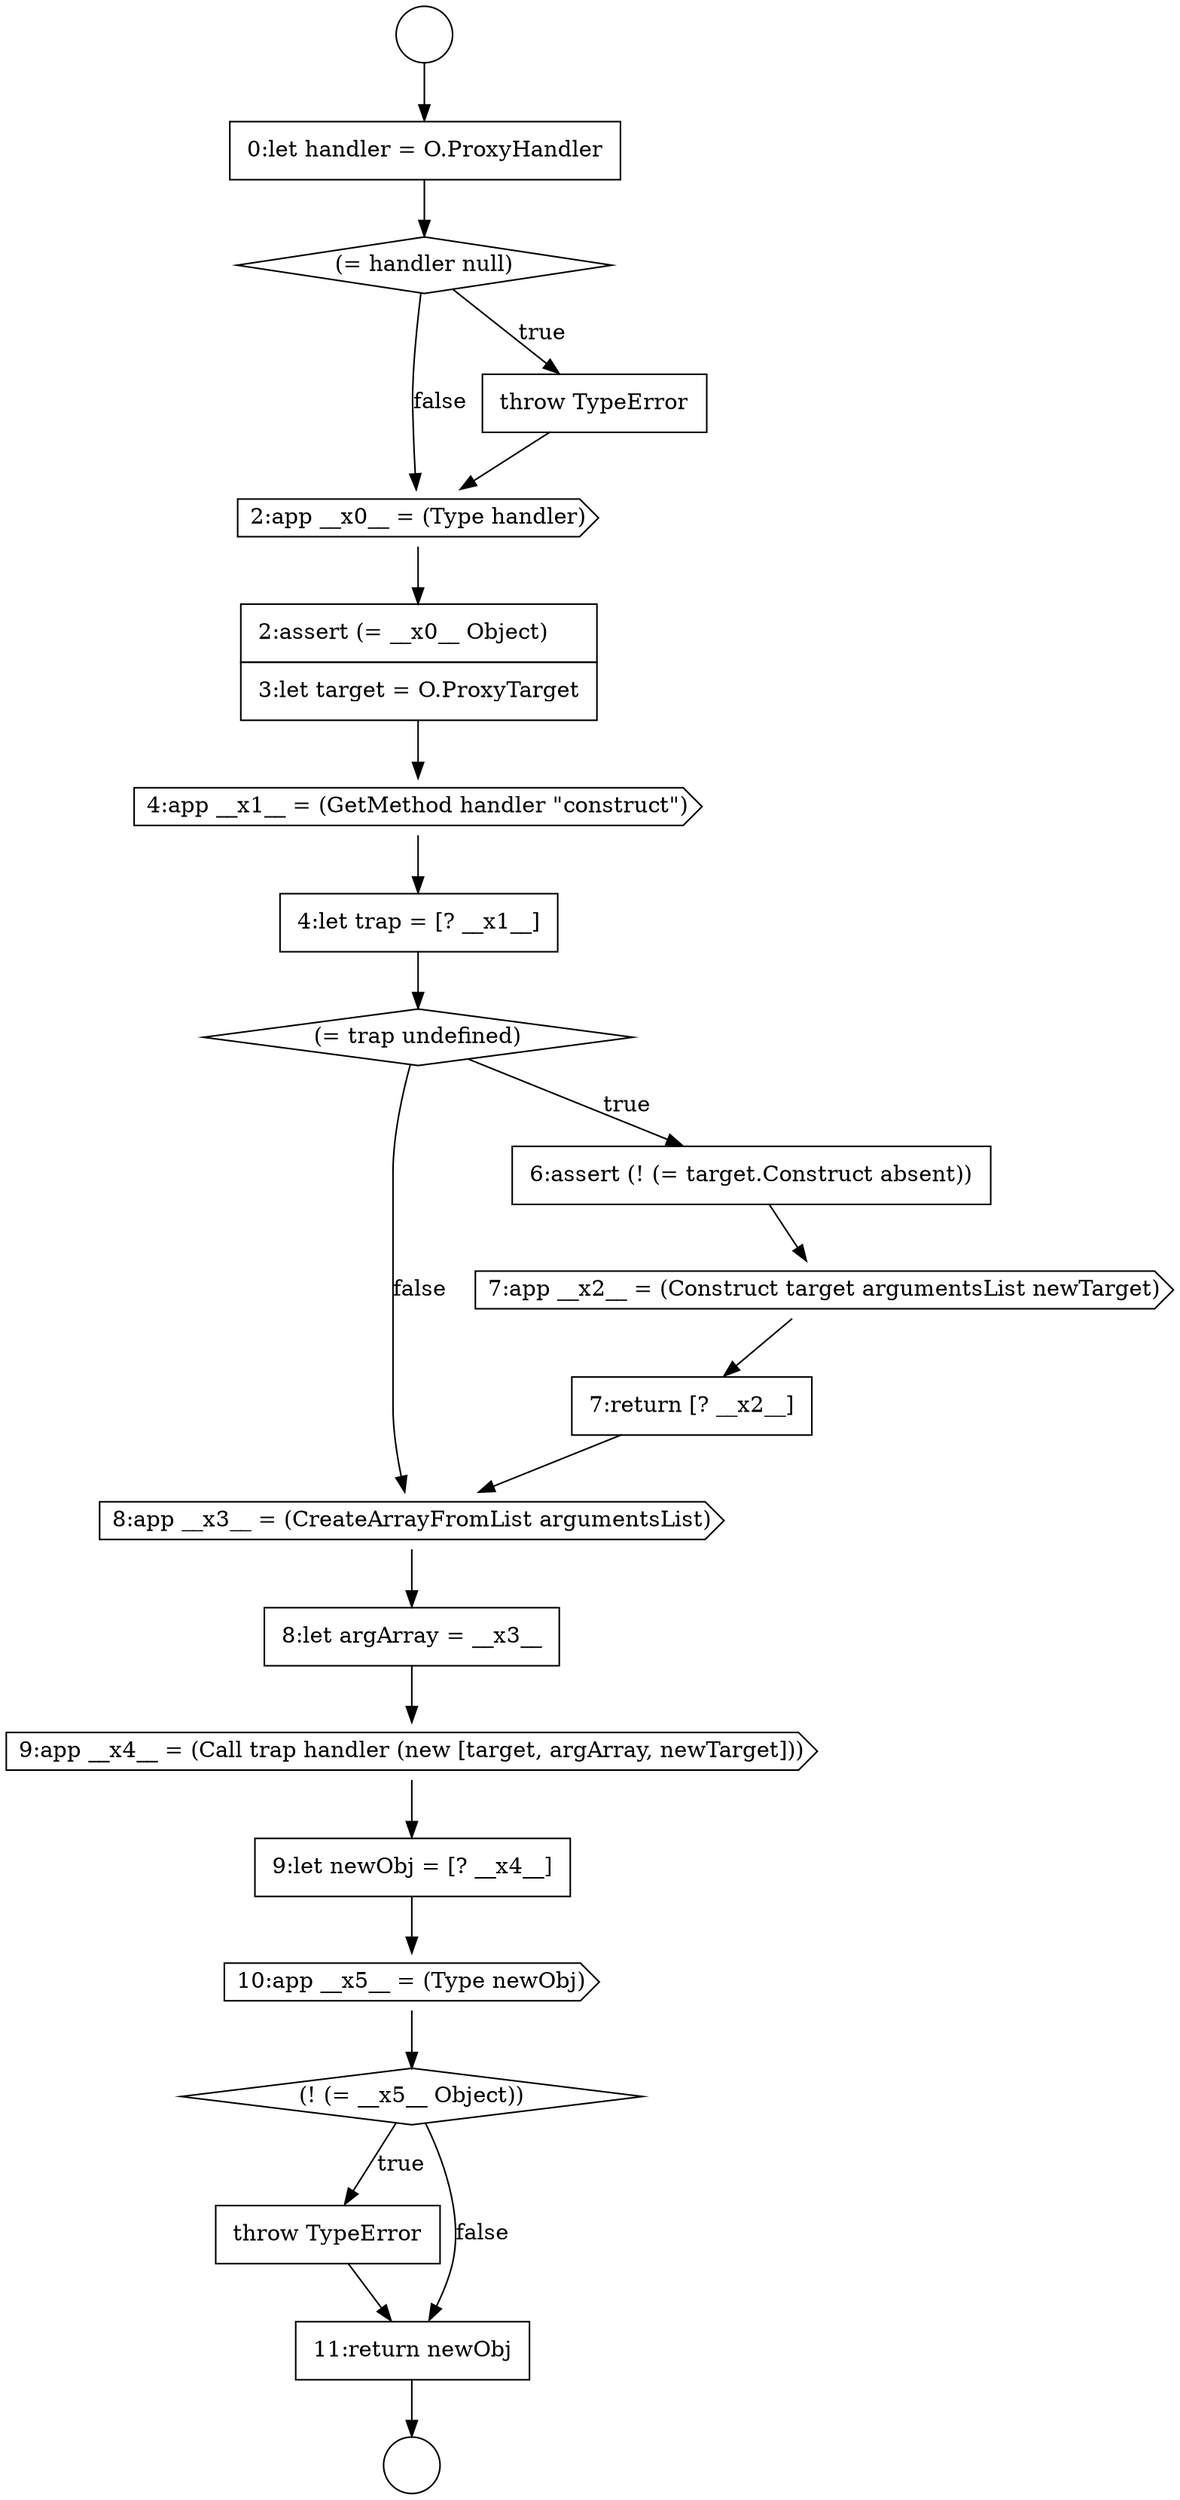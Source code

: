 digraph {
  node3040 [shape=cds, label=<<font color="black">8:app __x3__ = (CreateArrayFromList argumentsList)</font>> color="black" fillcolor="white" style=filled]
  node3044 [shape=cds, label=<<font color="black">10:app __x5__ = (Type newObj)</font>> color="black" fillcolor="white" style=filled]
  node3036 [shape=diamond, label=<<font color="black">(= trap undefined)</font>> color="black" fillcolor="white" style=filled]
  node3037 [shape=none, margin=0, label=<<font color="black">
    <table border="0" cellborder="1" cellspacing="0" cellpadding="10">
      <tr><td align="left">6:assert (! (= target.Construct absent))</td></tr>
    </table>
  </font>> color="black" fillcolor="white" style=filled]
  node3032 [shape=cds, label=<<font color="black">2:app __x0__ = (Type handler)</font>> color="black" fillcolor="white" style=filled]
  node3042 [shape=cds, label=<<font color="black">9:app __x4__ = (Call trap handler (new [target, argArray, newTarget]))</font>> color="black" fillcolor="white" style=filled]
  node3038 [shape=cds, label=<<font color="black">7:app __x2__ = (Construct target argumentsList newTarget)</font>> color="black" fillcolor="white" style=filled]
  node3031 [shape=none, margin=0, label=<<font color="black">
    <table border="0" cellborder="1" cellspacing="0" cellpadding="10">
      <tr><td align="left">throw TypeError</td></tr>
    </table>
  </font>> color="black" fillcolor="white" style=filled]
  node3041 [shape=none, margin=0, label=<<font color="black">
    <table border="0" cellborder="1" cellspacing="0" cellpadding="10">
      <tr><td align="left">8:let argArray = __x3__</td></tr>
    </table>
  </font>> color="black" fillcolor="white" style=filled]
  node3039 [shape=none, margin=0, label=<<font color="black">
    <table border="0" cellborder="1" cellspacing="0" cellpadding="10">
      <tr><td align="left">7:return [? __x2__]</td></tr>
    </table>
  </font>> color="black" fillcolor="white" style=filled]
  node3029 [shape=none, margin=0, label=<<font color="black">
    <table border="0" cellborder="1" cellspacing="0" cellpadding="10">
      <tr><td align="left">0:let handler = O.ProxyHandler</td></tr>
    </table>
  </font>> color="black" fillcolor="white" style=filled]
  node3046 [shape=none, margin=0, label=<<font color="black">
    <table border="0" cellborder="1" cellspacing="0" cellpadding="10">
      <tr><td align="left">throw TypeError</td></tr>
    </table>
  </font>> color="black" fillcolor="white" style=filled]
  node3043 [shape=none, margin=0, label=<<font color="black">
    <table border="0" cellborder="1" cellspacing="0" cellpadding="10">
      <tr><td align="left">9:let newObj = [? __x4__]</td></tr>
    </table>
  </font>> color="black" fillcolor="white" style=filled]
  node3028 [shape=circle label=" " color="black" fillcolor="white" style=filled]
  node3033 [shape=none, margin=0, label=<<font color="black">
    <table border="0" cellborder="1" cellspacing="0" cellpadding="10">
      <tr><td align="left">2:assert (= __x0__ Object)</td></tr>
      <tr><td align="left">3:let target = O.ProxyTarget</td></tr>
    </table>
  </font>> color="black" fillcolor="white" style=filled]
  node3027 [shape=circle label=" " color="black" fillcolor="white" style=filled]
  node3034 [shape=cds, label=<<font color="black">4:app __x1__ = (GetMethod handler &quot;construct&quot;)</font>> color="black" fillcolor="white" style=filled]
  node3030 [shape=diamond, label=<<font color="black">(= handler null)</font>> color="black" fillcolor="white" style=filled]
  node3045 [shape=diamond, label=<<font color="black">(! (= __x5__ Object))</font>> color="black" fillcolor="white" style=filled]
  node3047 [shape=none, margin=0, label=<<font color="black">
    <table border="0" cellborder="1" cellspacing="0" cellpadding="10">
      <tr><td align="left">11:return newObj</td></tr>
    </table>
  </font>> color="black" fillcolor="white" style=filled]
  node3035 [shape=none, margin=0, label=<<font color="black">
    <table border="0" cellborder="1" cellspacing="0" cellpadding="10">
      <tr><td align="left">4:let trap = [? __x1__]</td></tr>
    </table>
  </font>> color="black" fillcolor="white" style=filled]
  node3033 -> node3034 [ color="black"]
  node3040 -> node3041 [ color="black"]
  node3038 -> node3039 [ color="black"]
  node3044 -> node3045 [ color="black"]
  node3036 -> node3037 [label=<<font color="black">true</font>> color="black"]
  node3036 -> node3040 [label=<<font color="black">false</font>> color="black"]
  node3035 -> node3036 [ color="black"]
  node3031 -> node3032 [ color="black"]
  node3030 -> node3031 [label=<<font color="black">true</font>> color="black"]
  node3030 -> node3032 [label=<<font color="black">false</font>> color="black"]
  node3029 -> node3030 [ color="black"]
  node3037 -> node3038 [ color="black"]
  node3047 -> node3028 [ color="black"]
  node3032 -> node3033 [ color="black"]
  node3041 -> node3042 [ color="black"]
  node3045 -> node3046 [label=<<font color="black">true</font>> color="black"]
  node3045 -> node3047 [label=<<font color="black">false</font>> color="black"]
  node3034 -> node3035 [ color="black"]
  node3043 -> node3044 [ color="black"]
  node3046 -> node3047 [ color="black"]
  node3042 -> node3043 [ color="black"]
  node3039 -> node3040 [ color="black"]
  node3027 -> node3029 [ color="black"]
}
